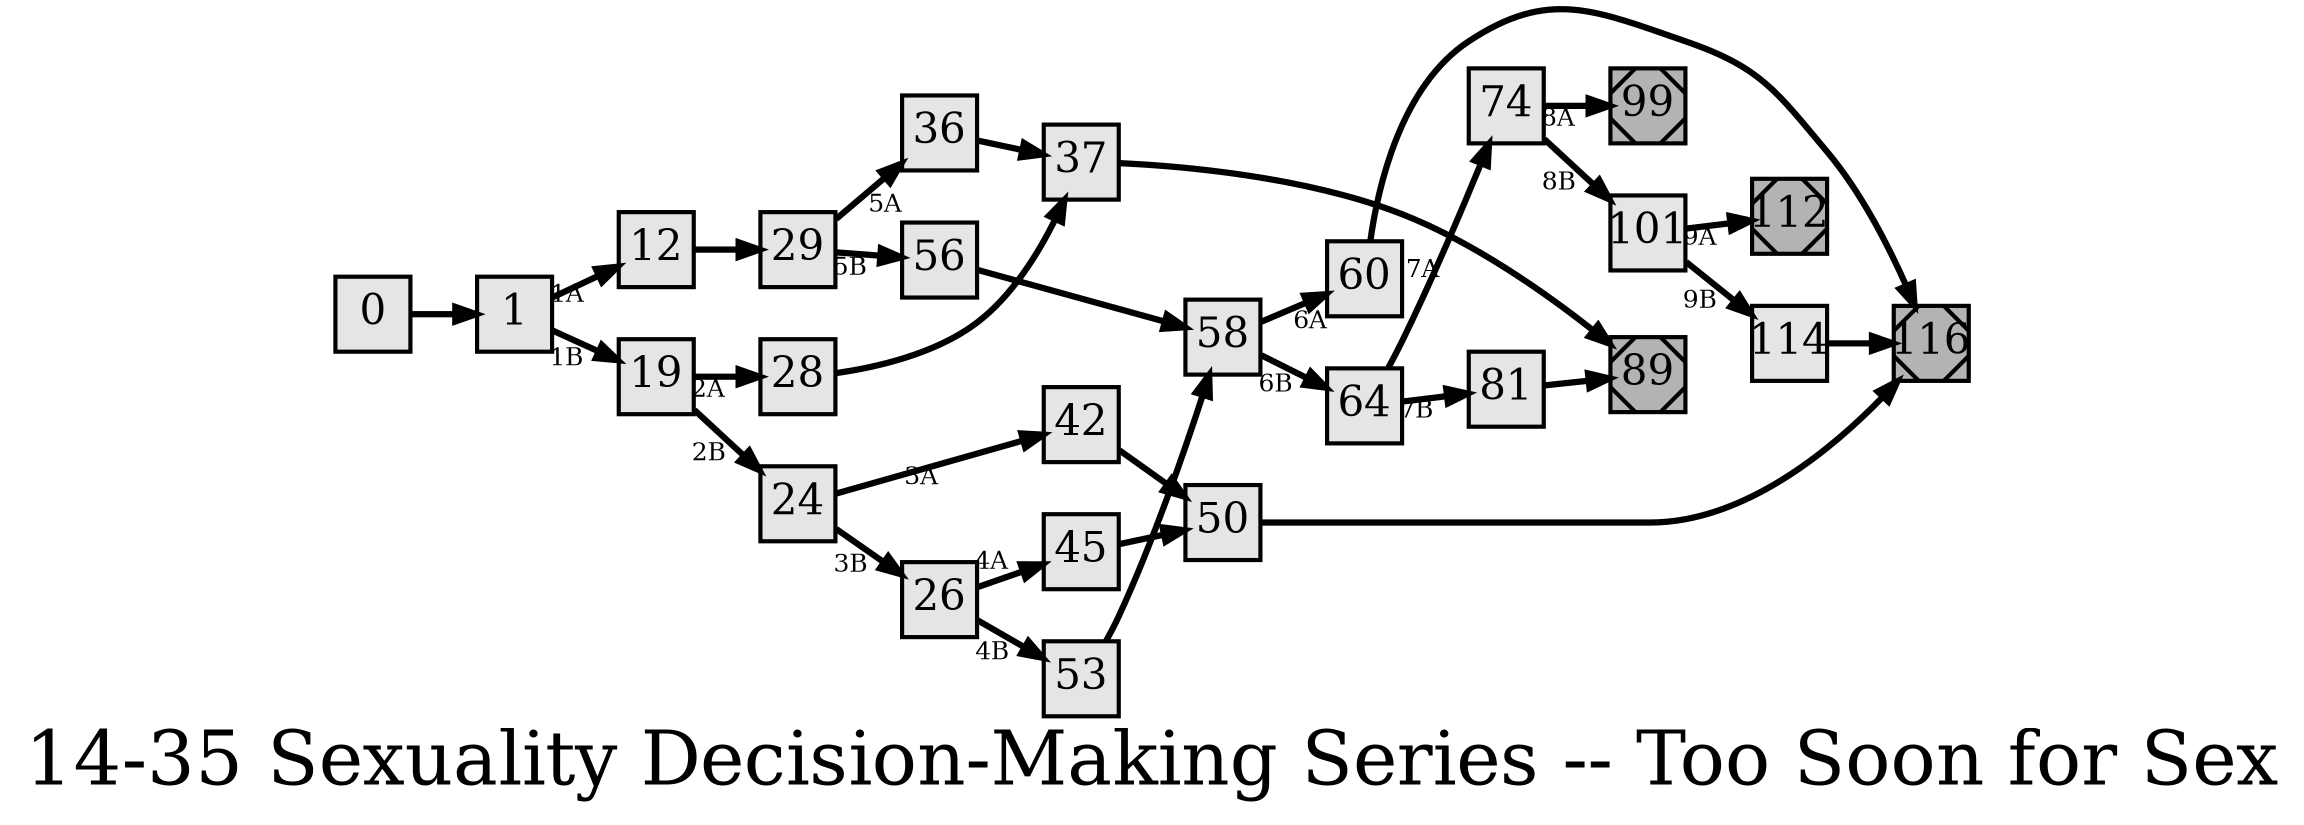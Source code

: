 digraph g{
  graph [ label="14-35 Sexuality Decision-Making Series -- Too Soon for Sex" rankdir=LR, ordering=out, fontsize=36, nodesep="0.35", ranksep="0.45"];
  node  [shape=rect, penwidth=2, fontsize=20, style=filled, fillcolor=grey90, margin="0,0", labelfloat=true, regular=true, fixedsize=true];
  edge  [labelfloat=true, penwidth=3, fontsize=12];
  // ---;
  // group  : Katz;
  // id     : 14-35;
  // gbid   : 2177;
  // series : Sexuality Decision-Making Series for Teens;
  // title  : Too Soon for Sex?;
  // author : Christine DeVault;
  // credit:;
  // - name : Jeremy Douglass;
  // role : encoder;
  // date : 2017-04-16;
  // render:;
  // - name   : small;
  // styles : gvStyles-small.txt;
  // engine : dot;
  // comment: >;
  
  // ---;
  
  // From | To | Label;
  
  0 -> 1;
  1 -> 12	[ xlabel="1A" ];
  1 -> 19	[ xlabel="1B" ];
  12 -> 29;
  19 -> 28	[ xlabel="2A" ];
  19 -> 24	[ xlabel="2B" ];
  24 -> 42	[ xlabel="3A" ];
  24 -> 26	[ xlabel="3B" ];
  26 -> 45	[ xlabel="4A" ];
  26 -> 53	[ xlabel="4B" ];
  28 -> 37;
  29 -> 36	[ xlabel="5A" ];
  29 -> 56	[ xlabel="5B" ];
  36 -> 37;	// "Turn to the next page."
  37 -> 89;
  42 -> 50;
  45 -> 50;	// "Turn to the next page."
  50 -> 116;
  53 -> 58;
  56 -> 58;
  58 -> 60	[ xlabel="6A" ];
  58 -> 64	[ xlabel="6B" ];
  60 -> 116;
  64 -> 74	[ xlabel="7A" ];
  64 -> 81	[ xlabel="7B" ];
  74 -> 99	[ xlabel="8A" ];
  74 -> 101	[ xlabel="8B" ];
  81 -> 89;	// "Turn to the next page."
  89	[ xlabel="E", shape=Msquare, fontsize=20, fillcolor=grey70, xlabel="" ];
  99	[ xlabel="E", shape=Msquare, fontsize=20, fillcolor=grey70, xlabel="" ];
  101 -> 112	[ xlabel="9A" ];
  101 -> 114	[ xlabel="9B" ];
  112	[ xlabel="E", shape=Msquare, fontsize=20, fillcolor=grey70, xlabel="" ];
  114 -> 116;	// "Turn to the next page."
  116	[ xlabel="E", shape=Msquare, fontsize=20, fillcolor=grey70, xlabel="" ];
}

